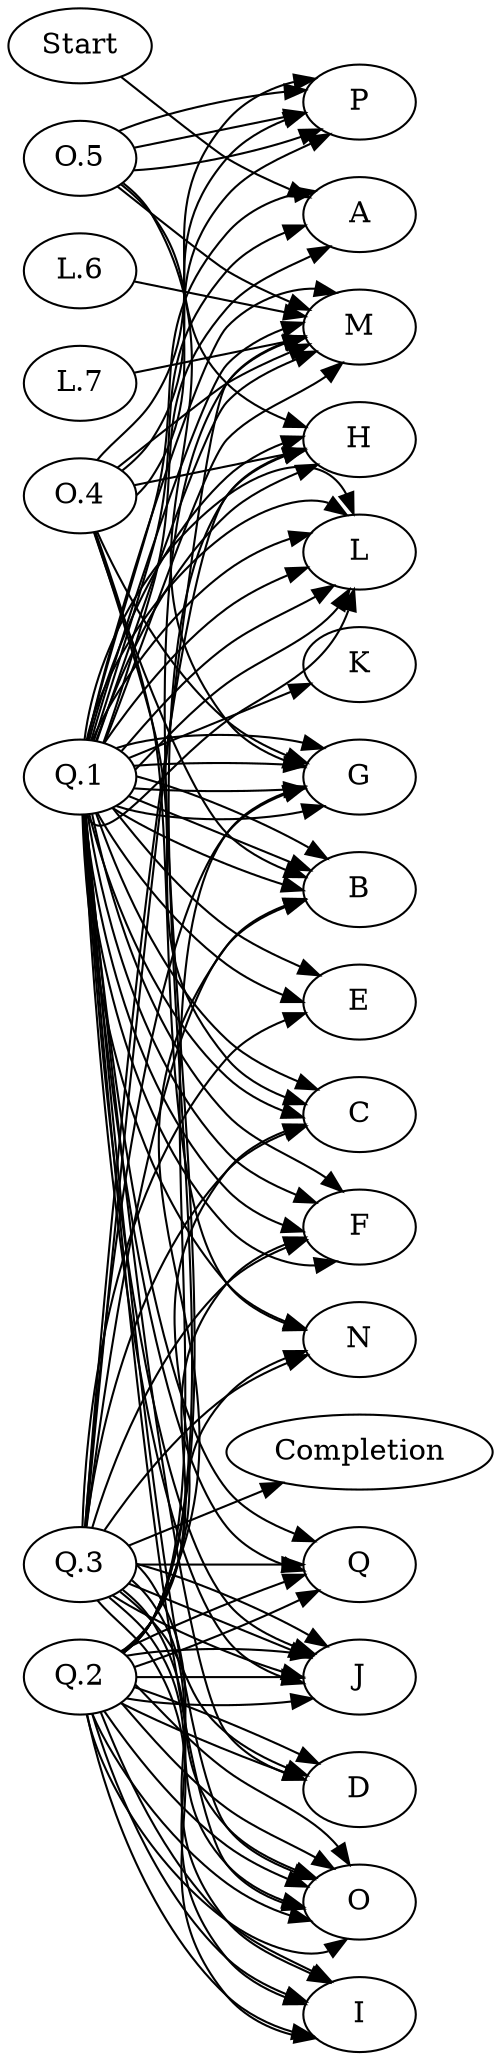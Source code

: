 digraph G {
rankdir=LR;
center=true;
Start [label="Start"];
A.1 [label="A.1"];
Start -> A.1;
A.2 [label="A.2"];
A.1 -> A.2;
A.3 [label="A.3"];
A.1 -> A.3;
A.4 [label="A.4"];
A.1 -> A.4;
B.1 [label="B.1"];
A.2 -> B.1;
A.3 -> B.1;
A.4 -> B.1;
B.2 [label="B.2"];
B.1 -> B.2;
B.3 [label="B.3"];
B.1 -> B.3;
B.4 [label="B.4"];
B.1 -> B.4;
C.1 [label="C.1"];
B.2 -> C.1;
B.3 -> C.1;
B.4 -> C.1;
C.2 [label="C.2"];
C.1 -> C.2;
C.3 [label="C.3"];
C.1 -> C.3;
D.1 [label="D.1"];
C.2 -> D.1;
C.3 -> D.1;
D.2 [label="D.2"];
D.1 -> D.2;
D.3 [label="D.3"];
D.2 -> D.3;
E.1 [label="E.1"];
D.3 -> E.1;
E.2 [label="E.2"];
E.1 -> E.2;
E.3 [label="E.3"];
E.1 -> E.3;
F.1 [label="F.1"];
E.2 -> F.1;
E.3 -> F.1;
F.2 [label="F.2"];
F.1 -> F.2;
F.3 [label="F.3"];
F.1 -> F.3;
F.4 [label="F.4"];
F.1 -> F.4;
F.5 [label="F.5"];
F.1 -> F.5;
G.1 [label="G.1"];
F.2 -> G.1;
F.3 -> G.1;
F.4 -> G.1;
F.5 -> G.1;
G.2 [label="G.2"];
G.1 -> G.2;
G.3 [label="G.3"];
G.1 -> G.3;
G.4 [label="G.4"];
G.1 -> G.4;
G.5 [label="G.5"];
G.1 -> G.5;
H.1 [label="H.1"];
G.2 -> H.1;
G.3 -> H.1;
G.4 -> H.1;
G.5 -> H.1;
H.2 [label="H.2"];
H.1 -> H.2;
H.3 [label="H.3"];
H.1 -> H.3;
I.1 [label="I.1"];
H.2 -> I.1;
H.3 -> I.1;
I.2 [label="I.2"];
H.2 -> I.2;
H.3 -> I.2;
I.3 [label="I.3"];
H.2 -> I.3;
H.3 -> I.3;
J.1 [label="J.1"];
J.2 -> J.1;
J.3 -> J.1;
J.2 [label="J.2"];
I.1 -> J.2;
I.2 -> J.2;
I.3 -> J.2;
J.3 [label="J.3"];
I.1 -> J.3;
I.2 -> J.3;
I.3 -> J.3;
K.1 [label="K.1"];
J.1 -> K.1;
L.1 [label="L.1"];
K.1 -> L.1;
L.2 [label="L.2"];
K.1 -> L.2;
L.3 [label="L.3"];
K.1 -> L.3;
L.4 [label="L.4"];
K.1 -> L.4;
L.5 [label="L.5"];
K.1 -> L.5;
L.6 [label="L.6"];
K.1 -> L.6;
L.7 [label="L.7"];
K.1 -> L.7;
M.1 [label="M.1"];
L.1 -> M.1;
L.2 -> M.1;
L.3 -> M.1;
L.4 -> M.1;
L.5 -> M.1;
L.6 -> M.1;
L.7 -> M.1;
M.2 [label="M.2"];
M.1 -> M.2;
M.3 [label="M.3"];
M.1 -> M.3;
M.4 [label="M.4"];
M.1 -> M.4;
N.1 [label="N.1"];
M.2 -> N.1;
M.3 -> N.1;
M.4 -> N.1;
N.2 [label="N.2"];
N.1 -> N.2;
O.1 [label="O.1"];
N.2 -> O.1;
O.2 [label="O.2"];
N.2 -> O.2;
O.3 [label="O.3"];
N.2 -> O.3;
O.4 [label="O.4"];
O.1 -> O.4;
O.2 -> O.4;
O.3 -> O.4;
O.5 [label="O.5"];
O.1 -> O.5;
O.2 -> O.5;
O.3 -> O.5;
P.1 [label="P.1"];
O.4 -> P.1;
O.5 -> P.1;
P.2 [label="P.2"];
O.4 -> P.2;
O.5 -> P.2;
P.3 [label="P.3"];
O.4 -> P.3;
O.5 -> P.3;
Q.1 [label="Q.1"];
P.1 -> Q.1;
P.2 -> Q.1;
P.3 -> Q.1;
Q.2 [label="Q.2"];
Q.1 -> Q.2;
Q.3 [label="Q.3"];
Q.2 -> Q.3;
Completion [label="Completion"];
Q.3 -> Completion;
}
